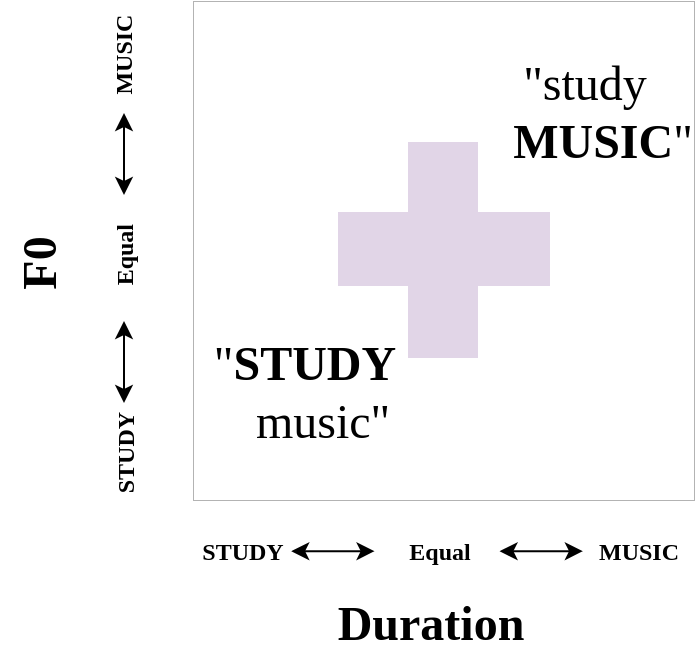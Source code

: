 <mxfile version="20.6.0" type="github">
  <diagram id="tLof7JNv3JomnSrm2KmQ" name="Page-1">
    <mxGraphModel dx="1375" dy="794" grid="0" gridSize="10" guides="1" tooltips="1" connect="1" arrows="1" fold="1" page="0" pageScale="1" pageWidth="850" pageHeight="1100" math="0" shadow="0">
      <root>
        <mxCell id="0" />
        <mxCell id="1" parent="0" />
        <object label="" id="qcYtq5s0VWkrFjCp3C8K-195">
          <mxCell style="shape=table;html=1;whiteSpace=wrap;startSize=0;container=1;collapsible=0;childLayout=tableLayout;flipH=0;flipV=0;movable=1;resizable=1;rotatable=1;deletable=1;editable=1;connectable=1;fontFamily=Georgia;swimlaneFillColor=none;fillColor=none;strokeColor=#B3B3B3;" vertex="1" parent="1">
            <mxGeometry x="280" y="310" width="250" height="249.0" as="geometry" />
          </mxCell>
        </object>
        <mxCell id="qcYtq5s0VWkrFjCp3C8K-196" value="" style="shape=tableRow;horizontal=0;startSize=0;swimlaneHead=0;swimlaneBody=0;top=0;left=0;bottom=0;right=0;collapsible=0;dropTarget=0;fillColor=none;points=[[0,0.5],[1,0.5]];portConstraint=eastwest;movable=1;resizable=1;rotatable=1;deletable=1;editable=1;connectable=1;fontFamily=Georgia;swimlaneFillColor=none;strokeColor=#CCCCCC;" vertex="1" parent="qcYtq5s0VWkrFjCp3C8K-195">
          <mxGeometry width="250" height="35" as="geometry" />
        </mxCell>
        <mxCell id="qcYtq5s0VWkrFjCp3C8K-197" style="shape=partialRectangle;html=1;whiteSpace=wrap;connectable=1;top=0;left=0;bottom=0;right=0;overflow=hidden;movable=1;resizable=1;rotatable=1;deletable=1;editable=1;fontFamily=Georgia;swimlaneFillColor=none;" vertex="1" parent="qcYtq5s0VWkrFjCp3C8K-196">
          <mxGeometry width="35" height="35" as="geometry">
            <mxRectangle width="35" height="35" as="alternateBounds" />
          </mxGeometry>
        </mxCell>
        <mxCell id="qcYtq5s0VWkrFjCp3C8K-198" style="shape=partialRectangle;html=1;whiteSpace=wrap;connectable=1;top=0;left=0;bottom=0;right=0;overflow=hidden;movable=1;resizable=1;rotatable=1;deletable=1;editable=1;fontFamily=Georgia;swimlaneFillColor=none;" vertex="1" parent="qcYtq5s0VWkrFjCp3C8K-196">
          <mxGeometry x="35" width="37" height="35" as="geometry">
            <mxRectangle width="37" height="35" as="alternateBounds" />
          </mxGeometry>
        </mxCell>
        <mxCell id="qcYtq5s0VWkrFjCp3C8K-199" style="shape=partialRectangle;html=1;whiteSpace=wrap;connectable=1;top=0;left=0;bottom=0;right=0;overflow=hidden;movable=1;resizable=1;rotatable=1;deletable=1;editable=1;fontFamily=Georgia;swimlaneFillColor=none;" vertex="1" parent="qcYtq5s0VWkrFjCp3C8K-196">
          <mxGeometry x="72" width="35" height="35" as="geometry">
            <mxRectangle width="35" height="35" as="alternateBounds" />
          </mxGeometry>
        </mxCell>
        <mxCell id="qcYtq5s0VWkrFjCp3C8K-200" value="" style="shape=partialRectangle;html=1;whiteSpace=wrap;connectable=1;top=0;left=0;bottom=0;right=0;overflow=hidden;movable=1;resizable=1;rotatable=1;deletable=1;editable=1;fontFamily=Georgia;swimlaneFillColor=none;" vertex="1" parent="qcYtq5s0VWkrFjCp3C8K-196">
          <mxGeometry x="107" width="35" height="35" as="geometry">
            <mxRectangle width="35" height="35" as="alternateBounds" />
          </mxGeometry>
        </mxCell>
        <mxCell id="qcYtq5s0VWkrFjCp3C8K-201" value="" style="shape=partialRectangle;html=1;whiteSpace=wrap;connectable=1;top=0;left=0;bottom=0;right=0;overflow=hidden;movable=1;resizable=1;rotatable=1;deletable=1;editable=1;fontFamily=Georgia;swimlaneFillColor=none;" vertex="1" parent="qcYtq5s0VWkrFjCp3C8K-196">
          <mxGeometry x="142" width="36" height="35" as="geometry">
            <mxRectangle width="36" height="35" as="alternateBounds" />
          </mxGeometry>
        </mxCell>
        <mxCell id="qcYtq5s0VWkrFjCp3C8K-202" style="shape=partialRectangle;html=1;whiteSpace=wrap;connectable=1;top=0;left=0;bottom=0;right=0;overflow=hidden;movable=1;resizable=1;rotatable=1;deletable=1;editable=1;fontFamily=Georgia;swimlaneFillColor=none;" vertex="1" parent="qcYtq5s0VWkrFjCp3C8K-196">
          <mxGeometry x="178" width="37" height="35" as="geometry">
            <mxRectangle width="37" height="35" as="alternateBounds" />
          </mxGeometry>
        </mxCell>
        <mxCell id="qcYtq5s0VWkrFjCp3C8K-203" value="" style="shape=partialRectangle;html=1;whiteSpace=wrap;connectable=1;top=0;left=0;bottom=0;right=0;overflow=hidden;movable=1;resizable=1;rotatable=1;deletable=1;editable=1;fontFamily=Georgia;swimlaneFillColor=none;" vertex="1" parent="qcYtq5s0VWkrFjCp3C8K-196">
          <mxGeometry x="215" width="35" height="35" as="geometry">
            <mxRectangle width="35" height="35" as="alternateBounds" />
          </mxGeometry>
        </mxCell>
        <mxCell id="qcYtq5s0VWkrFjCp3C8K-204" style="shape=tableRow;horizontal=0;startSize=0;swimlaneHead=0;swimlaneBody=0;top=0;left=0;bottom=0;right=0;collapsible=0;dropTarget=0;fillColor=none;points=[[0,0.5],[1,0.5]];portConstraint=eastwest;movable=1;resizable=1;rotatable=1;deletable=1;editable=1;connectable=1;fontFamily=Georgia;swimlaneFillColor=none;strokeColor=#CCCCCC;" vertex="1" parent="qcYtq5s0VWkrFjCp3C8K-195">
          <mxGeometry y="35" width="250" height="35" as="geometry" />
        </mxCell>
        <mxCell id="qcYtq5s0VWkrFjCp3C8K-205" style="shape=partialRectangle;html=1;whiteSpace=wrap;connectable=1;top=0;left=0;bottom=0;right=0;overflow=hidden;movable=1;resizable=1;rotatable=1;deletable=1;editable=1;fontFamily=Georgia;swimlaneFillColor=none;" vertex="1" parent="qcYtq5s0VWkrFjCp3C8K-204">
          <mxGeometry width="35" height="35" as="geometry">
            <mxRectangle width="35" height="35" as="alternateBounds" />
          </mxGeometry>
        </mxCell>
        <mxCell id="qcYtq5s0VWkrFjCp3C8K-206" style="shape=partialRectangle;html=1;whiteSpace=wrap;connectable=1;top=0;left=0;bottom=0;right=0;overflow=hidden;movable=1;resizable=1;rotatable=1;deletable=1;editable=1;fontFamily=Georgia;swimlaneFillColor=none;" vertex="1" parent="qcYtq5s0VWkrFjCp3C8K-204">
          <mxGeometry x="35" width="37" height="35" as="geometry">
            <mxRectangle width="37" height="35" as="alternateBounds" />
          </mxGeometry>
        </mxCell>
        <mxCell id="qcYtq5s0VWkrFjCp3C8K-207" style="shape=partialRectangle;html=1;whiteSpace=wrap;connectable=1;top=0;left=0;bottom=0;right=0;overflow=hidden;movable=1;resizable=1;rotatable=1;deletable=1;editable=1;fontFamily=Georgia;swimlaneFillColor=none;" vertex="1" parent="qcYtq5s0VWkrFjCp3C8K-204">
          <mxGeometry x="72" width="35" height="35" as="geometry">
            <mxRectangle width="35" height="35" as="alternateBounds" />
          </mxGeometry>
        </mxCell>
        <mxCell id="qcYtq5s0VWkrFjCp3C8K-208" style="shape=partialRectangle;html=1;whiteSpace=wrap;connectable=1;top=0;left=0;bottom=0;right=0;overflow=hidden;movable=1;resizable=1;rotatable=1;deletable=1;editable=1;fontFamily=Georgia;swimlaneFillColor=none;" vertex="1" parent="qcYtq5s0VWkrFjCp3C8K-204">
          <mxGeometry x="107" width="35" height="35" as="geometry">
            <mxRectangle width="35" height="35" as="alternateBounds" />
          </mxGeometry>
        </mxCell>
        <mxCell id="qcYtq5s0VWkrFjCp3C8K-209" style="shape=partialRectangle;html=1;whiteSpace=wrap;connectable=1;top=0;left=0;bottom=0;right=0;overflow=hidden;movable=1;resizable=1;rotatable=1;deletable=1;editable=1;fontFamily=Georgia;swimlaneFillColor=none;" vertex="1" parent="qcYtq5s0VWkrFjCp3C8K-204">
          <mxGeometry x="142" width="36" height="35" as="geometry">
            <mxRectangle width="36" height="35" as="alternateBounds" />
          </mxGeometry>
        </mxCell>
        <mxCell id="qcYtq5s0VWkrFjCp3C8K-210" style="shape=partialRectangle;html=1;whiteSpace=wrap;connectable=1;top=0;left=0;bottom=0;right=0;overflow=hidden;movable=1;resizable=1;rotatable=1;deletable=1;editable=1;fontFamily=Georgia;swimlaneFillColor=none;" vertex="1" parent="qcYtq5s0VWkrFjCp3C8K-204">
          <mxGeometry x="178" width="37" height="35" as="geometry">
            <mxRectangle width="37" height="35" as="alternateBounds" />
          </mxGeometry>
        </mxCell>
        <mxCell id="qcYtq5s0VWkrFjCp3C8K-211" style="shape=partialRectangle;html=1;whiteSpace=wrap;connectable=1;top=0;left=0;bottom=0;right=0;overflow=hidden;movable=1;resizable=1;rotatable=1;deletable=1;editable=1;fontFamily=Georgia;swimlaneFillColor=none;" vertex="1" parent="qcYtq5s0VWkrFjCp3C8K-204">
          <mxGeometry x="215" width="35" height="35" as="geometry">
            <mxRectangle width="35" height="35" as="alternateBounds" />
          </mxGeometry>
        </mxCell>
        <mxCell id="qcYtq5s0VWkrFjCp3C8K-212" value="" style="shape=tableRow;horizontal=0;startSize=0;swimlaneHead=0;swimlaneBody=0;top=0;left=0;bottom=0;right=0;collapsible=0;dropTarget=0;fillColor=none;points=[[0,0.5],[1,0.5]];portConstraint=eastwest;movable=1;resizable=1;rotatable=1;deletable=1;editable=1;connectable=1;fontFamily=Georgia;swimlaneFillColor=none;strokeColor=#CCCCCC;" vertex="1" parent="qcYtq5s0VWkrFjCp3C8K-195">
          <mxGeometry y="70" width="250" height="35" as="geometry" />
        </mxCell>
        <mxCell id="qcYtq5s0VWkrFjCp3C8K-213" style="shape=partialRectangle;html=1;whiteSpace=wrap;connectable=1;top=0;left=0;bottom=0;right=0;overflow=hidden;movable=1;resizable=1;rotatable=1;deletable=1;editable=1;fontFamily=Georgia;swimlaneFillColor=none;" vertex="1" parent="qcYtq5s0VWkrFjCp3C8K-212">
          <mxGeometry width="35" height="35" as="geometry">
            <mxRectangle width="35" height="35" as="alternateBounds" />
          </mxGeometry>
        </mxCell>
        <mxCell id="qcYtq5s0VWkrFjCp3C8K-214" style="shape=partialRectangle;html=1;whiteSpace=wrap;connectable=1;top=0;left=0;bottom=0;right=0;overflow=hidden;movable=1;resizable=1;rotatable=1;deletable=1;editable=1;fontFamily=Georgia;swimlaneFillColor=none;" vertex="1" parent="qcYtq5s0VWkrFjCp3C8K-212">
          <mxGeometry x="35" width="37" height="35" as="geometry">
            <mxRectangle width="37" height="35" as="alternateBounds" />
          </mxGeometry>
        </mxCell>
        <mxCell id="qcYtq5s0VWkrFjCp3C8K-215" style="shape=partialRectangle;html=1;whiteSpace=wrap;connectable=1;top=0;left=0;bottom=0;right=0;overflow=hidden;movable=1;resizable=1;rotatable=1;deletable=1;editable=1;fontFamily=Georgia;swimlaneFillColor=none;" vertex="1" parent="qcYtq5s0VWkrFjCp3C8K-212">
          <mxGeometry x="72" width="35" height="35" as="geometry">
            <mxRectangle width="35" height="35" as="alternateBounds" />
          </mxGeometry>
        </mxCell>
        <mxCell id="qcYtq5s0VWkrFjCp3C8K-216" value="" style="shape=partialRectangle;html=1;whiteSpace=wrap;connectable=1;top=0;left=0;bottom=0;right=0;overflow=hidden;movable=1;resizable=1;rotatable=1;deletable=1;editable=1;fontFamily=Georgia;swimlaneFillColor=none;fillColor=#e1d5e7;strokeColor=#9673a6;" vertex="1" parent="qcYtq5s0VWkrFjCp3C8K-212">
          <mxGeometry x="107" width="35" height="35" as="geometry">
            <mxRectangle width="35" height="35" as="alternateBounds" />
          </mxGeometry>
        </mxCell>
        <mxCell id="qcYtq5s0VWkrFjCp3C8K-217" value="" style="shape=partialRectangle;html=1;whiteSpace=wrap;connectable=1;top=0;left=0;bottom=0;right=0;overflow=hidden;movable=1;resizable=1;rotatable=1;deletable=1;editable=1;fontFamily=Georgia;swimlaneFillColor=none;" vertex="1" parent="qcYtq5s0VWkrFjCp3C8K-212">
          <mxGeometry x="142" width="36" height="35" as="geometry">
            <mxRectangle width="36" height="35" as="alternateBounds" />
          </mxGeometry>
        </mxCell>
        <mxCell id="qcYtq5s0VWkrFjCp3C8K-218" style="shape=partialRectangle;html=1;whiteSpace=wrap;connectable=1;top=0;left=0;bottom=0;right=0;overflow=hidden;movable=1;resizable=1;rotatable=1;deletable=1;editable=1;fontFamily=Georgia;swimlaneFillColor=none;" vertex="1" parent="qcYtq5s0VWkrFjCp3C8K-212">
          <mxGeometry x="178" width="37" height="35" as="geometry">
            <mxRectangle width="37" height="35" as="alternateBounds" />
          </mxGeometry>
        </mxCell>
        <mxCell id="qcYtq5s0VWkrFjCp3C8K-219" value="" style="shape=partialRectangle;html=1;whiteSpace=wrap;connectable=1;top=0;left=0;bottom=0;right=0;overflow=hidden;movable=1;resizable=1;rotatable=1;deletable=1;editable=1;fontFamily=Georgia;swimlaneFillColor=none;" vertex="1" parent="qcYtq5s0VWkrFjCp3C8K-212">
          <mxGeometry x="215" width="35" height="35" as="geometry">
            <mxRectangle width="35" height="35" as="alternateBounds" />
          </mxGeometry>
        </mxCell>
        <mxCell id="qcYtq5s0VWkrFjCp3C8K-220" style="shape=tableRow;horizontal=0;startSize=0;swimlaneHead=0;swimlaneBody=0;top=0;left=0;bottom=0;right=0;collapsible=0;dropTarget=0;fillColor=none;points=[[0,0.5],[1,0.5]];portConstraint=eastwest;movable=1;resizable=1;rotatable=1;deletable=1;editable=1;connectable=1;fontFamily=Georgia;swimlaneFillColor=none;strokeColor=#CCCCCC;" vertex="1" parent="qcYtq5s0VWkrFjCp3C8K-195">
          <mxGeometry y="105" width="250" height="37" as="geometry" />
        </mxCell>
        <mxCell id="qcYtq5s0VWkrFjCp3C8K-221" style="shape=partialRectangle;html=1;whiteSpace=wrap;connectable=1;top=0;left=0;bottom=0;right=0;overflow=hidden;movable=1;resizable=1;rotatable=1;deletable=1;editable=1;fontFamily=Georgia;swimlaneFillColor=none;" vertex="1" parent="qcYtq5s0VWkrFjCp3C8K-220">
          <mxGeometry width="35" height="37" as="geometry">
            <mxRectangle width="35" height="37" as="alternateBounds" />
          </mxGeometry>
        </mxCell>
        <mxCell id="qcYtq5s0VWkrFjCp3C8K-222" style="shape=partialRectangle;html=1;whiteSpace=wrap;connectable=1;top=0;left=0;bottom=0;right=0;overflow=hidden;movable=1;resizable=1;rotatable=1;deletable=1;editable=1;fontFamily=Georgia;swimlaneFillColor=none;" vertex="1" parent="qcYtq5s0VWkrFjCp3C8K-220">
          <mxGeometry x="35" width="37" height="37" as="geometry">
            <mxRectangle width="37" height="37" as="alternateBounds" />
          </mxGeometry>
        </mxCell>
        <mxCell id="qcYtq5s0VWkrFjCp3C8K-223" style="shape=partialRectangle;html=1;whiteSpace=wrap;connectable=1;top=0;left=0;bottom=0;right=0;overflow=hidden;movable=1;resizable=1;rotatable=1;deletable=1;editable=1;fontFamily=Georgia;swimlaneFillColor=none;fillColor=#e1d5e7;strokeColor=#9673a6;" vertex="1" parent="qcYtq5s0VWkrFjCp3C8K-220">
          <mxGeometry x="72" width="35" height="37" as="geometry">
            <mxRectangle width="35" height="37" as="alternateBounds" />
          </mxGeometry>
        </mxCell>
        <mxCell id="qcYtq5s0VWkrFjCp3C8K-224" style="shape=partialRectangle;html=1;whiteSpace=wrap;connectable=1;top=0;left=0;bottom=0;right=0;overflow=hidden;movable=1;resizable=1;rotatable=1;deletable=1;editable=1;fontFamily=Georgia;swimlaneFillColor=none;fillColor=#e1d5e7;strokeColor=#9673a6;" vertex="1" parent="qcYtq5s0VWkrFjCp3C8K-220">
          <mxGeometry x="107" width="35" height="37" as="geometry">
            <mxRectangle width="35" height="37" as="alternateBounds" />
          </mxGeometry>
        </mxCell>
        <mxCell id="qcYtq5s0VWkrFjCp3C8K-225" style="shape=partialRectangle;html=1;whiteSpace=wrap;connectable=1;top=0;left=0;bottom=0;right=0;overflow=hidden;movable=1;resizable=1;rotatable=1;deletable=1;editable=1;fontFamily=Georgia;swimlaneFillColor=none;fillColor=#e1d5e7;strokeColor=#9673a6;" vertex="1" parent="qcYtq5s0VWkrFjCp3C8K-220">
          <mxGeometry x="142" width="36" height="37" as="geometry">
            <mxRectangle width="36" height="37" as="alternateBounds" />
          </mxGeometry>
        </mxCell>
        <mxCell id="qcYtq5s0VWkrFjCp3C8K-226" style="shape=partialRectangle;html=1;whiteSpace=wrap;connectable=1;top=0;left=0;bottom=0;right=0;overflow=hidden;pointerEvents=1;movable=1;resizable=1;rotatable=1;deletable=1;editable=1;fontFamily=Georgia;swimlaneFillColor=none;" vertex="1" parent="qcYtq5s0VWkrFjCp3C8K-220">
          <mxGeometry x="178" width="37" height="37" as="geometry">
            <mxRectangle width="37" height="37" as="alternateBounds" />
          </mxGeometry>
        </mxCell>
        <mxCell id="qcYtq5s0VWkrFjCp3C8K-227" style="shape=partialRectangle;html=1;whiteSpace=wrap;connectable=1;top=0;left=0;bottom=0;right=0;overflow=hidden;pointerEvents=1;movable=1;resizable=1;rotatable=1;deletable=1;editable=1;fontFamily=Georgia;swimlaneFillColor=none;" vertex="1" parent="qcYtq5s0VWkrFjCp3C8K-220">
          <mxGeometry x="215" width="35" height="37" as="geometry">
            <mxRectangle width="35" height="37" as="alternateBounds" />
          </mxGeometry>
        </mxCell>
        <mxCell id="qcYtq5s0VWkrFjCp3C8K-228" style="shape=tableRow;horizontal=0;startSize=0;swimlaneHead=0;swimlaneBody=0;top=0;left=0;bottom=0;right=0;collapsible=0;dropTarget=0;fillColor=none;points=[[0,0.5],[1,0.5]];portConstraint=eastwest;movable=1;resizable=1;rotatable=1;deletable=1;editable=1;connectable=1;fontFamily=Georgia;swimlaneFillColor=none;strokeColor=#CCCCCC;" vertex="1" parent="qcYtq5s0VWkrFjCp3C8K-195">
          <mxGeometry y="142" width="250" height="36" as="geometry" />
        </mxCell>
        <mxCell id="qcYtq5s0VWkrFjCp3C8K-229" style="shape=partialRectangle;html=1;whiteSpace=wrap;connectable=1;top=0;left=0;bottom=0;right=0;overflow=hidden;movable=1;resizable=1;rotatable=1;deletable=1;editable=1;fontFamily=Georgia;swimlaneFillColor=none;" vertex="1" parent="qcYtq5s0VWkrFjCp3C8K-228">
          <mxGeometry width="35" height="36" as="geometry">
            <mxRectangle width="35" height="36" as="alternateBounds" />
          </mxGeometry>
        </mxCell>
        <mxCell id="qcYtq5s0VWkrFjCp3C8K-230" style="shape=partialRectangle;html=1;whiteSpace=wrap;connectable=1;top=0;left=0;bottom=0;right=0;overflow=hidden;movable=1;resizable=1;rotatable=1;deletable=1;editable=1;fontFamily=Georgia;swimlaneFillColor=none;" vertex="1" parent="qcYtq5s0VWkrFjCp3C8K-228">
          <mxGeometry x="35" width="37" height="36" as="geometry">
            <mxRectangle width="37" height="36" as="alternateBounds" />
          </mxGeometry>
        </mxCell>
        <mxCell id="qcYtq5s0VWkrFjCp3C8K-231" style="shape=partialRectangle;html=1;whiteSpace=wrap;connectable=1;top=0;left=0;bottom=0;right=0;overflow=hidden;movable=1;resizable=1;rotatable=1;deletable=1;editable=1;fontFamily=Georgia;swimlaneFillColor=none;" vertex="1" parent="qcYtq5s0VWkrFjCp3C8K-228">
          <mxGeometry x="72" width="35" height="36" as="geometry">
            <mxRectangle width="35" height="36" as="alternateBounds" />
          </mxGeometry>
        </mxCell>
        <mxCell id="qcYtq5s0VWkrFjCp3C8K-232" style="shape=partialRectangle;html=1;whiteSpace=wrap;connectable=1;top=0;left=0;bottom=0;right=0;overflow=hidden;movable=1;resizable=1;rotatable=1;deletable=1;editable=1;fontFamily=Georgia;swimlaneFillColor=none;fillColor=#e1d5e7;strokeColor=#9673a6;" vertex="1" parent="qcYtq5s0VWkrFjCp3C8K-228">
          <mxGeometry x="107" width="35" height="36" as="geometry">
            <mxRectangle width="35" height="36" as="alternateBounds" />
          </mxGeometry>
        </mxCell>
        <mxCell id="qcYtq5s0VWkrFjCp3C8K-233" style="shape=partialRectangle;html=1;whiteSpace=wrap;connectable=1;top=0;left=0;bottom=0;right=0;overflow=hidden;movable=1;resizable=1;rotatable=1;deletable=1;editable=1;fontFamily=Georgia;swimlaneFillColor=none;" vertex="1" parent="qcYtq5s0VWkrFjCp3C8K-228">
          <mxGeometry x="142" width="36" height="36" as="geometry">
            <mxRectangle width="36" height="36" as="alternateBounds" />
          </mxGeometry>
        </mxCell>
        <mxCell id="qcYtq5s0VWkrFjCp3C8K-234" style="shape=partialRectangle;html=1;whiteSpace=wrap;connectable=1;top=0;left=0;bottom=0;right=0;overflow=hidden;pointerEvents=1;movable=1;resizable=1;rotatable=1;deletable=1;editable=1;fontFamily=Georgia;swimlaneFillColor=none;" vertex="1" parent="qcYtq5s0VWkrFjCp3C8K-228">
          <mxGeometry x="178" width="37" height="36" as="geometry">
            <mxRectangle width="37" height="36" as="alternateBounds" />
          </mxGeometry>
        </mxCell>
        <mxCell id="qcYtq5s0VWkrFjCp3C8K-235" style="shape=partialRectangle;html=1;whiteSpace=wrap;connectable=1;top=0;left=0;bottom=0;right=0;overflow=hidden;pointerEvents=1;movable=1;resizable=1;rotatable=1;deletable=1;editable=1;fontFamily=Georgia;swimlaneFillColor=none;" vertex="1" parent="qcYtq5s0VWkrFjCp3C8K-228">
          <mxGeometry x="215" width="35" height="36" as="geometry">
            <mxRectangle width="35" height="36" as="alternateBounds" />
          </mxGeometry>
        </mxCell>
        <mxCell id="qcYtq5s0VWkrFjCp3C8K-236" value="" style="shape=tableRow;horizontal=0;startSize=0;swimlaneHead=0;swimlaneBody=0;top=0;left=0;bottom=0;right=0;collapsible=0;dropTarget=0;fillColor=none;points=[[0,0.5],[1,0.5]];portConstraint=eastwest;movable=1;resizable=1;rotatable=1;deletable=1;editable=1;connectable=1;fontFamily=Georgia;swimlaneFillColor=none;strokeColor=#CCCCCC;" vertex="1" parent="qcYtq5s0VWkrFjCp3C8K-195">
          <mxGeometry y="178" width="250" height="36" as="geometry" />
        </mxCell>
        <mxCell id="qcYtq5s0VWkrFjCp3C8K-237" style="shape=partialRectangle;html=1;whiteSpace=wrap;connectable=1;top=0;left=0;bottom=0;right=0;overflow=hidden;movable=1;resizable=1;rotatable=1;deletable=1;editable=1;fontFamily=Georgia;swimlaneFillColor=none;" vertex="1" parent="qcYtq5s0VWkrFjCp3C8K-236">
          <mxGeometry width="35" height="36" as="geometry">
            <mxRectangle width="35" height="36" as="alternateBounds" />
          </mxGeometry>
        </mxCell>
        <mxCell id="qcYtq5s0VWkrFjCp3C8K-238" style="shape=partialRectangle;html=1;whiteSpace=wrap;connectable=1;top=0;left=0;bottom=0;right=0;overflow=hidden;movable=1;resizable=1;rotatable=1;deletable=1;editable=1;fontFamily=Georgia;swimlaneFillColor=none;" vertex="1" parent="qcYtq5s0VWkrFjCp3C8K-236">
          <mxGeometry x="35" width="37" height="36" as="geometry">
            <mxRectangle width="37" height="36" as="alternateBounds" />
          </mxGeometry>
        </mxCell>
        <mxCell id="qcYtq5s0VWkrFjCp3C8K-239" style="shape=partialRectangle;html=1;whiteSpace=wrap;connectable=1;top=0;left=0;bottom=0;right=0;overflow=hidden;movable=1;resizable=1;rotatable=1;deletable=1;editable=1;fontFamily=Georgia;swimlaneFillColor=none;" vertex="1" parent="qcYtq5s0VWkrFjCp3C8K-236">
          <mxGeometry x="72" width="35" height="36" as="geometry">
            <mxRectangle width="35" height="36" as="alternateBounds" />
          </mxGeometry>
        </mxCell>
        <mxCell id="qcYtq5s0VWkrFjCp3C8K-240" value="" style="shape=partialRectangle;html=1;whiteSpace=wrap;connectable=1;top=0;left=0;bottom=0;right=0;overflow=hidden;movable=1;resizable=1;rotatable=1;deletable=1;editable=1;fontFamily=Georgia;swimlaneFillColor=none;" vertex="1" parent="qcYtq5s0VWkrFjCp3C8K-236">
          <mxGeometry x="107" width="35" height="36" as="geometry">
            <mxRectangle width="35" height="36" as="alternateBounds" />
          </mxGeometry>
        </mxCell>
        <mxCell id="qcYtq5s0VWkrFjCp3C8K-241" value="" style="shape=partialRectangle;html=1;whiteSpace=wrap;connectable=1;top=0;left=0;bottom=0;right=0;overflow=hidden;movable=1;resizable=1;rotatable=1;deletable=1;editable=1;fontFamily=Georgia;swimlaneFillColor=none;" vertex="1" parent="qcYtq5s0VWkrFjCp3C8K-236">
          <mxGeometry x="142" width="36" height="36" as="geometry">
            <mxRectangle width="36" height="36" as="alternateBounds" />
          </mxGeometry>
        </mxCell>
        <mxCell id="qcYtq5s0VWkrFjCp3C8K-242" style="shape=partialRectangle;html=1;whiteSpace=wrap;connectable=1;top=0;left=0;bottom=0;right=0;overflow=hidden;pointerEvents=1;movable=1;resizable=1;rotatable=1;deletable=1;editable=1;fontFamily=Georgia;swimlaneFillColor=none;" vertex="1" parent="qcYtq5s0VWkrFjCp3C8K-236">
          <mxGeometry x="178" width="37" height="36" as="geometry">
            <mxRectangle width="37" height="36" as="alternateBounds" />
          </mxGeometry>
        </mxCell>
        <mxCell id="qcYtq5s0VWkrFjCp3C8K-243" value="" style="shape=partialRectangle;html=1;whiteSpace=wrap;connectable=1;top=0;left=0;bottom=0;right=0;overflow=hidden;pointerEvents=1;movable=1;resizable=1;rotatable=1;deletable=1;editable=1;fontFamily=Georgia;swimlaneFillColor=none;" vertex="1" parent="qcYtq5s0VWkrFjCp3C8K-236">
          <mxGeometry x="215" width="35" height="36" as="geometry">
            <mxRectangle width="35" height="36" as="alternateBounds" />
          </mxGeometry>
        </mxCell>
        <mxCell id="qcYtq5s0VWkrFjCp3C8K-244" style="shape=tableRow;horizontal=0;startSize=0;swimlaneHead=0;swimlaneBody=0;top=0;left=0;bottom=0;right=0;collapsible=0;dropTarget=0;fillColor=none;points=[[0,0.5],[1,0.5]];portConstraint=eastwest;movable=1;resizable=1;rotatable=1;deletable=1;editable=1;connectable=1;fontFamily=Georgia;swimlaneFillColor=none;strokeColor=#CCCCCC;" vertex="1" parent="qcYtq5s0VWkrFjCp3C8K-195">
          <mxGeometry y="214" width="250" height="35" as="geometry" />
        </mxCell>
        <mxCell id="qcYtq5s0VWkrFjCp3C8K-245" style="shape=partialRectangle;html=1;whiteSpace=wrap;connectable=1;top=0;left=0;bottom=0;right=0;overflow=hidden;movable=1;resizable=1;rotatable=1;deletable=1;editable=1;fontFamily=Georgia;swimlaneFillColor=none;" vertex="1" parent="qcYtq5s0VWkrFjCp3C8K-244">
          <mxGeometry width="35" height="35" as="geometry">
            <mxRectangle width="35" height="35" as="alternateBounds" />
          </mxGeometry>
        </mxCell>
        <mxCell id="qcYtq5s0VWkrFjCp3C8K-246" style="shape=partialRectangle;html=1;whiteSpace=wrap;connectable=1;top=0;left=0;bottom=0;right=0;overflow=hidden;movable=1;resizable=1;rotatable=1;deletable=1;editable=1;fontFamily=Georgia;swimlaneFillColor=none;" vertex="1" parent="qcYtq5s0VWkrFjCp3C8K-244">
          <mxGeometry x="35" width="37" height="35" as="geometry">
            <mxRectangle width="37" height="35" as="alternateBounds" />
          </mxGeometry>
        </mxCell>
        <mxCell id="qcYtq5s0VWkrFjCp3C8K-247" style="shape=partialRectangle;html=1;whiteSpace=wrap;connectable=1;top=0;left=0;bottom=0;right=0;overflow=hidden;movable=1;resizable=1;rotatable=1;deletable=1;editable=1;fontFamily=Georgia;swimlaneFillColor=none;" vertex="1" parent="qcYtq5s0VWkrFjCp3C8K-244">
          <mxGeometry x="72" width="35" height="35" as="geometry">
            <mxRectangle width="35" height="35" as="alternateBounds" />
          </mxGeometry>
        </mxCell>
        <mxCell id="qcYtq5s0VWkrFjCp3C8K-248" style="shape=partialRectangle;html=1;whiteSpace=wrap;connectable=1;top=0;left=0;bottom=0;right=0;overflow=hidden;movable=1;resizable=1;rotatable=1;deletable=1;editable=1;fontFamily=Georgia;swimlaneFillColor=none;" vertex="1" parent="qcYtq5s0VWkrFjCp3C8K-244">
          <mxGeometry x="107" width="35" height="35" as="geometry">
            <mxRectangle width="35" height="35" as="alternateBounds" />
          </mxGeometry>
        </mxCell>
        <mxCell id="qcYtq5s0VWkrFjCp3C8K-249" style="shape=partialRectangle;html=1;whiteSpace=wrap;connectable=1;top=0;left=0;bottom=0;right=0;overflow=hidden;movable=1;resizable=1;rotatable=1;deletable=1;editable=1;fontFamily=Georgia;swimlaneFillColor=none;" vertex="1" parent="qcYtq5s0VWkrFjCp3C8K-244">
          <mxGeometry x="142" width="36" height="35" as="geometry">
            <mxRectangle width="36" height="35" as="alternateBounds" />
          </mxGeometry>
        </mxCell>
        <mxCell id="qcYtq5s0VWkrFjCp3C8K-250" style="shape=partialRectangle;html=1;whiteSpace=wrap;connectable=1;top=0;left=0;bottom=0;right=0;overflow=hidden;pointerEvents=1;movable=1;resizable=1;rotatable=1;deletable=1;editable=1;fontFamily=Georgia;swimlaneFillColor=none;" vertex="1" parent="qcYtq5s0VWkrFjCp3C8K-244">
          <mxGeometry x="178" width="37" height="35" as="geometry">
            <mxRectangle width="37" height="35" as="alternateBounds" />
          </mxGeometry>
        </mxCell>
        <mxCell id="qcYtq5s0VWkrFjCp3C8K-251" style="shape=partialRectangle;html=1;whiteSpace=wrap;connectable=1;top=0;left=0;bottom=0;right=0;overflow=hidden;pointerEvents=1;movable=1;resizable=1;rotatable=1;deletable=1;editable=1;fontFamily=Georgia;swimlaneFillColor=none;" vertex="1" parent="qcYtq5s0VWkrFjCp3C8K-244">
          <mxGeometry x="215" width="35" height="35" as="geometry">
            <mxRectangle width="35" height="35" as="alternateBounds" />
          </mxGeometry>
        </mxCell>
        <mxCell id="qcYtq5s0VWkrFjCp3C8K-252" value="&lt;span style=&quot;font-weight: 400;&quot;&gt;&quot;&lt;/span&gt;STUDY&lt;br&gt;&lt;span style=&quot;font-weight: normal;&quot;&gt;&amp;nbsp; &amp;nbsp;music&quot;&lt;/span&gt;" style="text;strokeColor=none;fillColor=none;html=1;fontSize=24;fontStyle=1;verticalAlign=middle;align=center;fontFamily=Georgia;" vertex="1" parent="1">
          <mxGeometry x="280" y="480" width="110" height="50" as="geometry" />
        </mxCell>
        <mxCell id="qcYtq5s0VWkrFjCp3C8K-253" value="&lt;span style=&quot;font-weight: 400;&quot;&gt;&quot;study&lt;/span&gt;&lt;br&gt;&lt;span style=&quot;font-weight: normal;&quot;&gt;&amp;nbsp; &amp;nbsp;&lt;/span&gt;MUSIC&lt;span style=&quot;font-weight: normal;&quot;&gt;&quot;&lt;/span&gt;" style="text;strokeColor=none;fillColor=none;html=1;fontSize=24;fontStyle=1;verticalAlign=middle;align=center;fontFamily=Georgia;" vertex="1" parent="1">
          <mxGeometry x="420" y="340" width="110" height="50" as="geometry" />
        </mxCell>
        <mxCell id="qcYtq5s0VWkrFjCp3C8K-254" value="" style="group" vertex="1" connectable="0" parent="1">
          <mxGeometry x="280" y="565" width="250" height="40" as="geometry" />
        </mxCell>
        <mxCell id="qcYtq5s0VWkrFjCp3C8K-255" value="" style="endArrow=classic;startArrow=classic;html=1;rounded=0;fontFamily=Georgia;" edge="1" parent="qcYtq5s0VWkrFjCp3C8K-254">
          <mxGeometry width="50" height="50" relative="1" as="geometry">
            <mxPoint x="48.611" y="19.58" as="sourcePoint" />
            <mxPoint x="90.278" y="19.58" as="targetPoint" />
            <Array as="points">
              <mxPoint x="72.917" y="19.58" />
            </Array>
          </mxGeometry>
        </mxCell>
        <mxCell id="qcYtq5s0VWkrFjCp3C8K-256" value="" style="endArrow=classic;startArrow=classic;html=1;rounded=0;fontFamily=Georgia;" edge="1" parent="qcYtq5s0VWkrFjCp3C8K-254">
          <mxGeometry width="50" height="50" relative="1" as="geometry">
            <mxPoint x="152.778" y="19.58" as="sourcePoint" />
            <mxPoint x="194.444" y="19.58" as="targetPoint" />
          </mxGeometry>
        </mxCell>
        <mxCell id="qcYtq5s0VWkrFjCp3C8K-257" value="Equal" style="text;html=1;strokeColor=none;fillColor=none;align=center;verticalAlign=middle;whiteSpace=wrap;rounded=0;fontFamily=Georgia;fontStyle=1" vertex="1" parent="qcYtq5s0VWkrFjCp3C8K-254">
          <mxGeometry x="102.083" y="5" width="41.667" height="30" as="geometry" />
        </mxCell>
        <mxCell id="qcYtq5s0VWkrFjCp3C8K-258" value="STUDY" style="text;strokeColor=none;fillColor=none;html=1;fontSize=12;fontStyle=1;verticalAlign=middle;align=center;fontFamily=Georgia;" vertex="1" parent="qcYtq5s0VWkrFjCp3C8K-254">
          <mxGeometry width="48.611" height="40" as="geometry" />
        </mxCell>
        <mxCell id="qcYtq5s0VWkrFjCp3C8K-259" value="MUSIC" style="text;strokeColor=none;fillColor=none;html=1;fontSize=12;fontStyle=1;verticalAlign=middle;align=center;fontFamily=Georgia;" vertex="1" parent="qcYtq5s0VWkrFjCp3C8K-254">
          <mxGeometry x="194.444" y="2.5" width="55.556" height="35" as="geometry" />
        </mxCell>
        <mxCell id="qcYtq5s0VWkrFjCp3C8K-260" value="" style="group;rotation=-90;" vertex="1" connectable="0" parent="1">
          <mxGeometry x="120" y="414.5" width="250" height="40" as="geometry" />
        </mxCell>
        <mxCell id="qcYtq5s0VWkrFjCp3C8K-261" value="" style="endArrow=classic;startArrow=classic;html=1;rounded=0;fontFamily=Georgia;" edge="1" parent="qcYtq5s0VWkrFjCp3C8K-260">
          <mxGeometry width="50" height="50" relative="1" as="geometry">
            <mxPoint x="125" y="96" as="sourcePoint" />
            <mxPoint x="125" y="55" as="targetPoint" />
            <Array as="points">
              <mxPoint x="125" y="72" />
            </Array>
          </mxGeometry>
        </mxCell>
        <mxCell id="qcYtq5s0VWkrFjCp3C8K-262" value="" style="endArrow=classic;startArrow=classic;html=1;rounded=0;fontFamily=Georgia;" edge="1" parent="qcYtq5s0VWkrFjCp3C8K-260">
          <mxGeometry width="50" height="50" relative="1" as="geometry">
            <mxPoint x="125" y="-8" as="sourcePoint" />
            <mxPoint x="125" y="-49" as="targetPoint" />
          </mxGeometry>
        </mxCell>
        <mxCell id="qcYtq5s0VWkrFjCp3C8K-263" value="Equal" style="text;html=1;strokeColor=none;fillColor=none;align=center;verticalAlign=middle;whiteSpace=wrap;rounded=0;fontFamily=Georgia;fontStyle=1;rotation=-90;" vertex="1" parent="qcYtq5s0VWkrFjCp3C8K-260">
          <mxGeometry x="104" y="7" width="41.667" height="30" as="geometry" />
        </mxCell>
        <mxCell id="qcYtq5s0VWkrFjCp3C8K-264" value="STUDY" style="text;strokeColor=none;fillColor=none;html=1;fontSize=12;fontStyle=1;verticalAlign=middle;align=center;fontFamily=Georgia;rotation=-90;" vertex="1" parent="qcYtq5s0VWkrFjCp3C8K-260">
          <mxGeometry x="101" y="101" width="48.611" height="40" as="geometry" />
        </mxCell>
        <mxCell id="qcYtq5s0VWkrFjCp3C8K-265" value="MUSIC" style="text;strokeColor=none;fillColor=none;html=1;fontSize=12;fontStyle=1;verticalAlign=middle;align=center;fontFamily=Georgia;rotation=-90;" vertex="1" parent="qcYtq5s0VWkrFjCp3C8K-260">
          <mxGeometry x="97" y="-95" width="55.556" height="35" as="geometry" />
        </mxCell>
        <mxCell id="qcYtq5s0VWkrFjCp3C8K-266" value="Duration" style="text;strokeColor=none;fillColor=none;html=1;fontSize=24;fontStyle=1;verticalAlign=middle;align=center;fontFamily=Times New Roman;" vertex="1" parent="1">
          <mxGeometry x="348" y="601" width="100" height="40" as="geometry" />
        </mxCell>
        <mxCell id="qcYtq5s0VWkrFjCp3C8K-267" value="F0" style="text;strokeColor=none;fillColor=none;html=1;fontSize=24;fontStyle=1;verticalAlign=middle;align=center;fontFamily=Times New Roman;rotation=-90;" vertex="1" parent="1">
          <mxGeometry x="153" y="421" width="100" height="40" as="geometry" />
        </mxCell>
      </root>
    </mxGraphModel>
  </diagram>
</mxfile>
